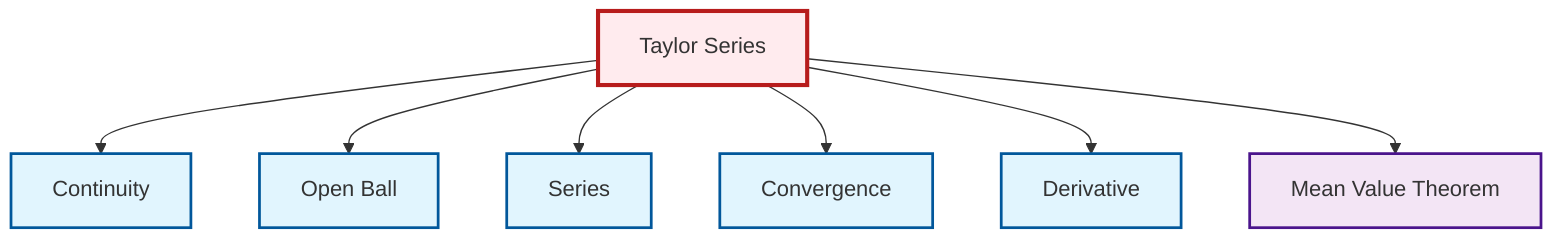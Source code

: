graph TD
    classDef definition fill:#e1f5fe,stroke:#01579b,stroke-width:2px
    classDef theorem fill:#f3e5f5,stroke:#4a148c,stroke-width:2px
    classDef axiom fill:#fff3e0,stroke:#e65100,stroke-width:2px
    classDef example fill:#e8f5e9,stroke:#1b5e20,stroke-width:2px
    classDef current fill:#ffebee,stroke:#b71c1c,stroke-width:3px
    thm-mean-value["Mean Value Theorem"]:::theorem
    def-convergence["Convergence"]:::definition
    thm-taylor-series["Taylor Series"]:::theorem
    def-open-ball["Open Ball"]:::definition
    def-continuity["Continuity"]:::definition
    def-series["Series"]:::definition
    def-derivative["Derivative"]:::definition
    thm-taylor-series --> def-continuity
    thm-taylor-series --> def-open-ball
    thm-taylor-series --> def-series
    thm-taylor-series --> def-convergence
    thm-taylor-series --> def-derivative
    thm-taylor-series --> thm-mean-value
    class thm-taylor-series current
